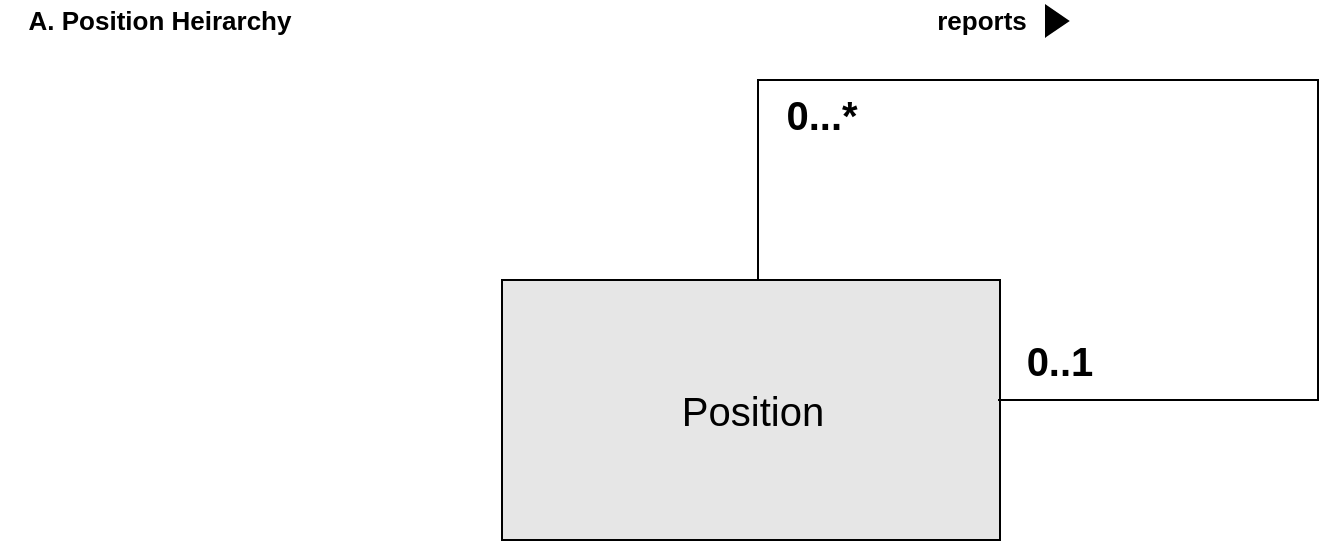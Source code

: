 <mxfile version="13.9.9" type="device"><diagram id="Nhsa2W6ExOuaEcyGRbxl" name="Page-1"><mxGraphModel dx="1275" dy="828" grid="1" gridSize="10" guides="1" tooltips="1" connect="1" arrows="1" fold="1" page="1" pageScale="1" pageWidth="1100" pageHeight="850" math="0" shadow="0"><root><mxCell id="0"/><mxCell id="1" parent="0"/><mxCell id="EykvpLxn86E56KS7aZAq-2" value="Position" style="html=1;fontSize=20;fillColor=#E6E6E6;" parent="1" vertex="1"><mxGeometry x="341" y="170" width="249" height="130" as="geometry"/></mxCell><mxCell id="EykvpLxn86E56KS7aZAq-8" value="reports" style="text;html=1;strokeColor=none;fillColor=none;align=center;verticalAlign=middle;whiteSpace=wrap;rounded=0;fontSize=13;fontStyle=1" parent="1" vertex="1"><mxGeometry x="561" y="30" width="40" height="20" as="geometry"/></mxCell><mxCell id="EykvpLxn86E56KS7aZAq-9" value="" style="triangle;whiteSpace=wrap;html=1;fontSize=13;fillColor=#000000;flipV=1;flipH=0;" parent="1" vertex="1"><mxGeometry x="613" y="33" width="11" height="15" as="geometry"/></mxCell><mxCell id="EykvpLxn86E56KS7aZAq-11" value="0...*" style="text;html=1;strokeColor=none;fillColor=none;align=center;verticalAlign=middle;whiteSpace=wrap;rounded=0;fontSize=20;fontStyle=1" parent="1" vertex="1"><mxGeometry x="481" y="77" width="40" height="20" as="geometry"/></mxCell><mxCell id="EykvpLxn86E56KS7aZAq-13" value="0..1" style="text;html=1;strokeColor=none;fillColor=none;align=center;verticalAlign=middle;whiteSpace=wrap;rounded=0;fontSize=20;fontStyle=1" parent="1" vertex="1"><mxGeometry x="599.5" y="200" width="40" height="20" as="geometry"/></mxCell><mxCell id="EykvpLxn86E56KS7aZAq-14" value="A. Position Heirarchy" style="text;html=1;strokeColor=none;fillColor=none;align=center;verticalAlign=middle;whiteSpace=wrap;rounded=0;fontSize=13;fontStyle=1" parent="1" vertex="1"><mxGeometry x="90" y="30" width="160" height="20" as="geometry"/></mxCell><mxCell id="EykvpLxn86E56KS7aZAq-28" value="" style="endArrow=none;html=1;strokeWidth=1;fontSize=13;exitX=0.5;exitY=0;exitDx=0;exitDy=0;entryX=1;entryY=0.5;entryDx=0;entryDy=0;rounded=0;" parent="1" edge="1"><mxGeometry width="50" height="50" relative="1" as="geometry"><mxPoint x="469" y="170" as="sourcePoint"/><mxPoint x="589" y="230" as="targetPoint"/><Array as="points"><mxPoint x="469" y="70"/><mxPoint x="749" y="70"/><mxPoint x="749" y="230"/></Array></mxGeometry></mxCell></root></mxGraphModel></diagram></mxfile>